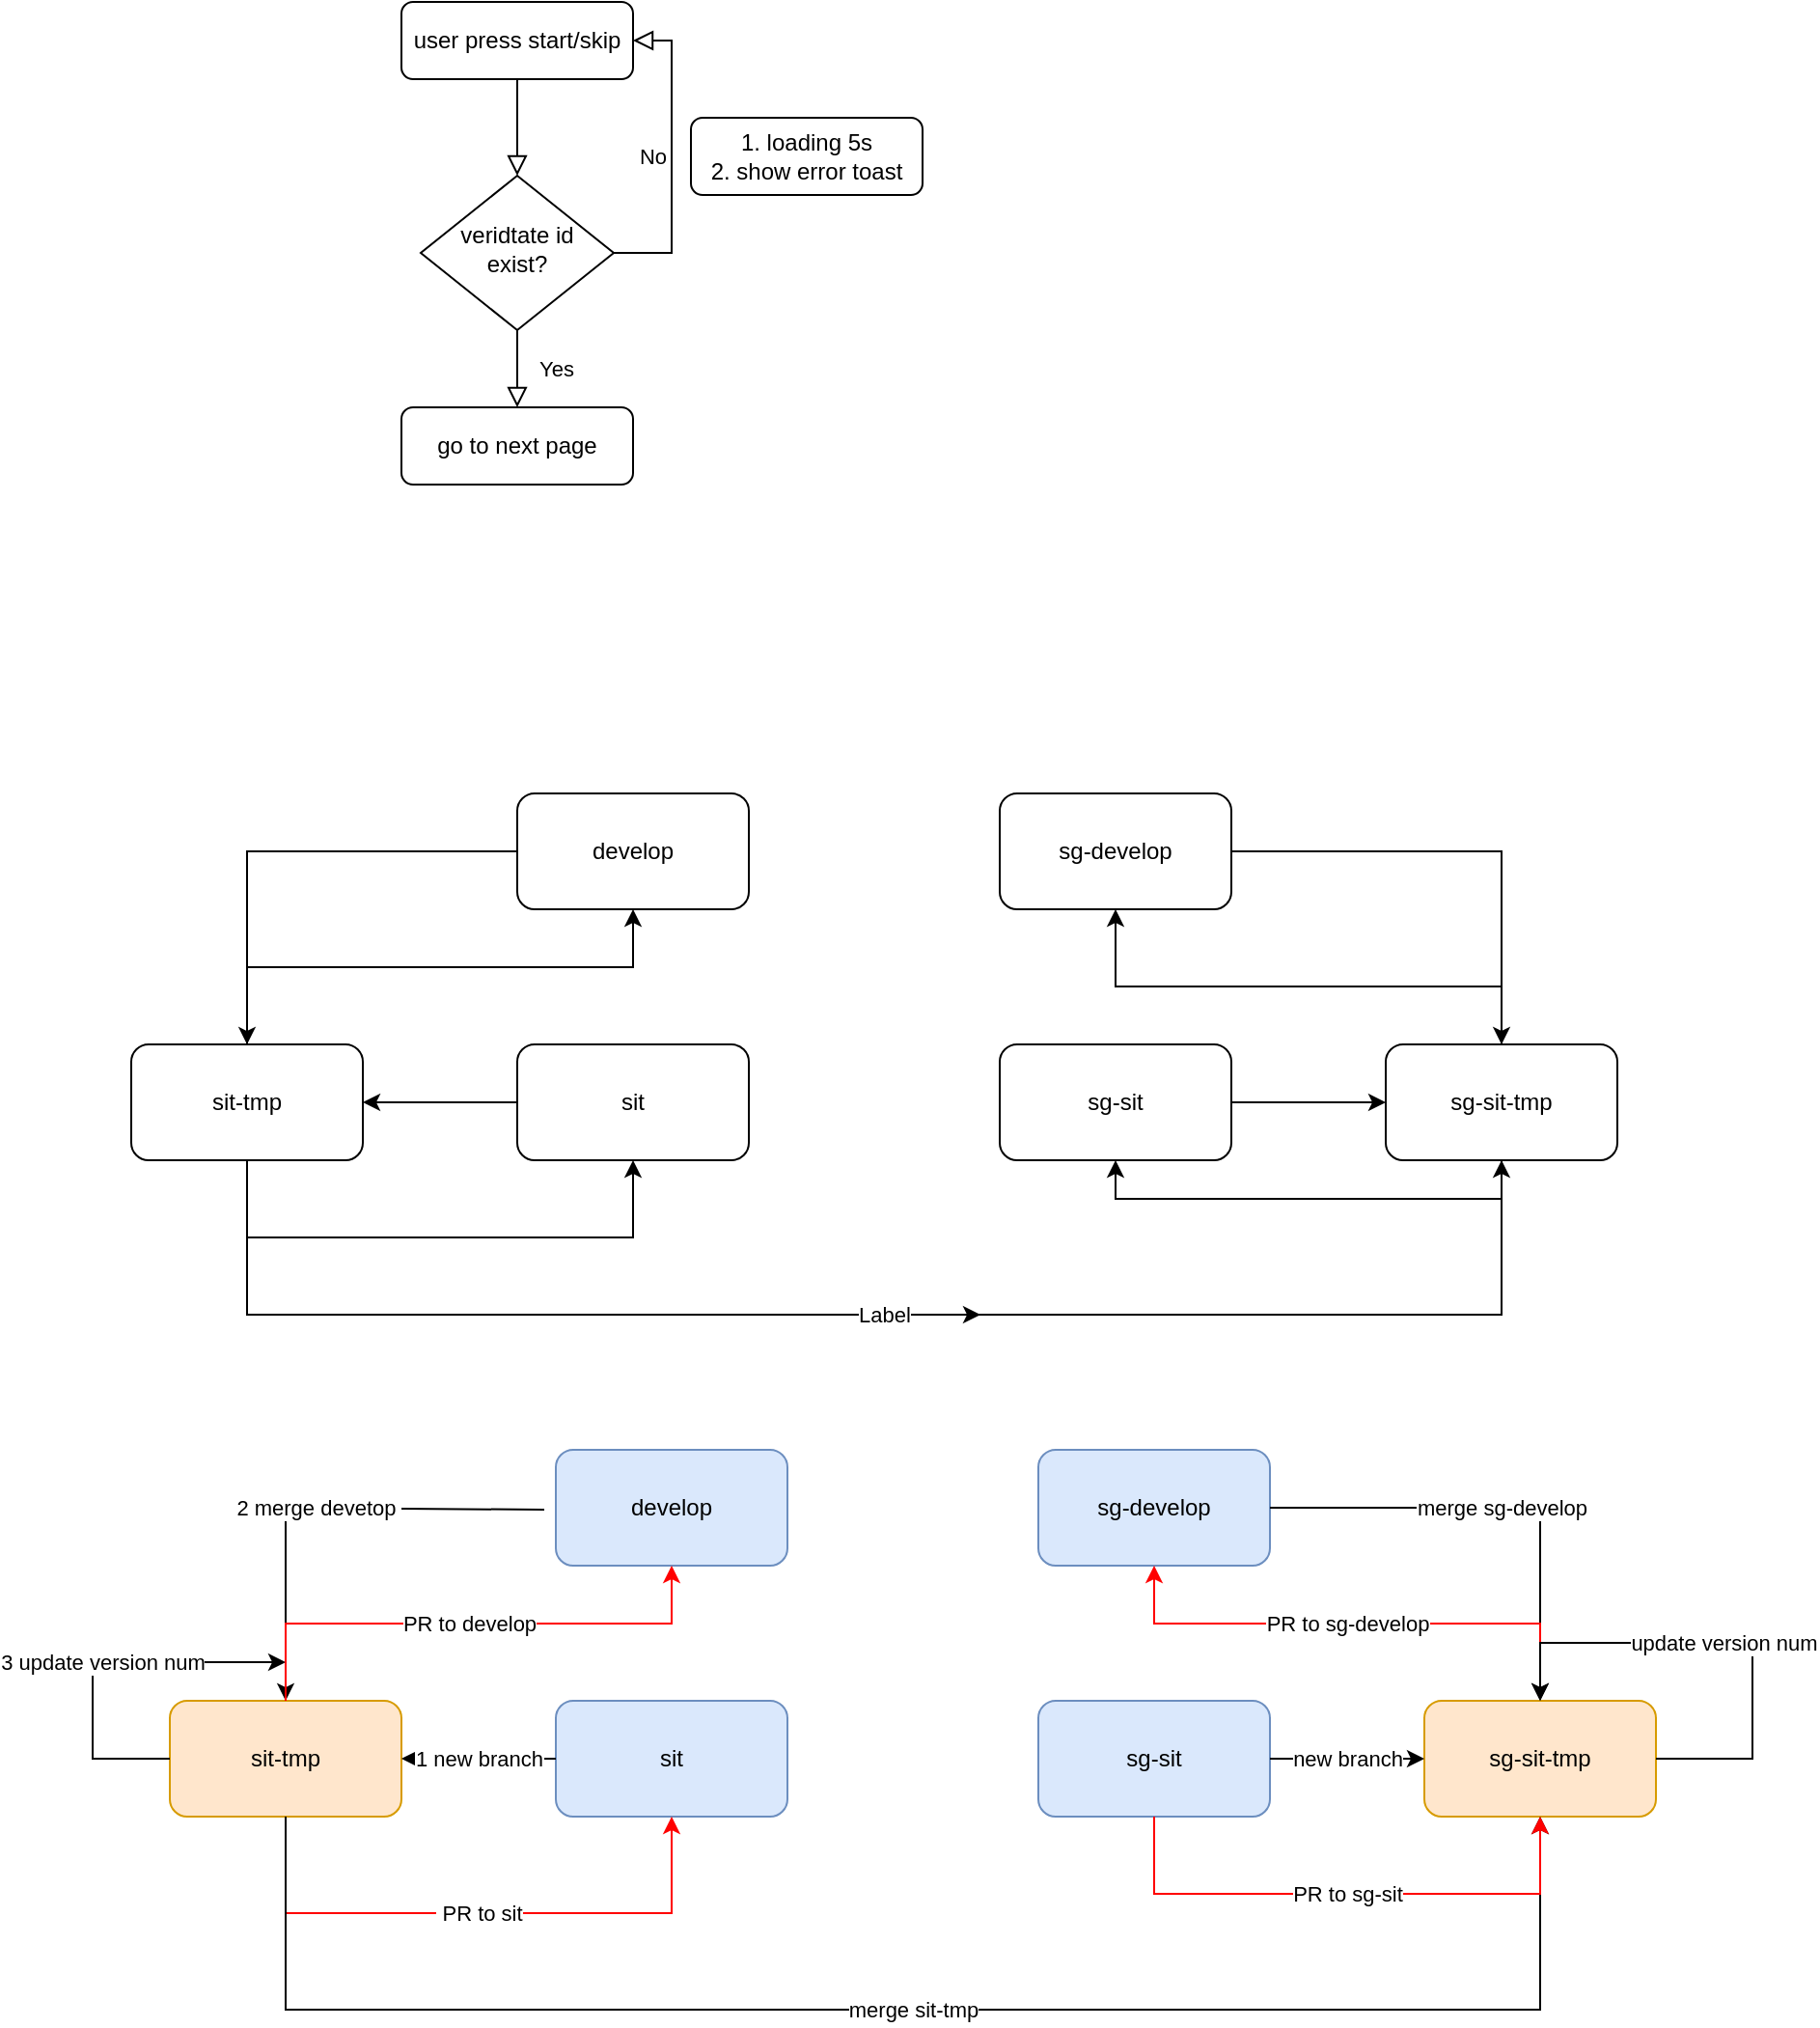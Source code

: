 <mxfile version="21.3.8" type="github">
  <diagram id="C5RBs43oDa-KdzZeNtuy" name="Page-1">
    <mxGraphModel dx="2772" dy="1131" grid="1" gridSize="10" guides="1" tooltips="1" connect="1" arrows="1" fold="1" page="1" pageScale="1" pageWidth="827" pageHeight="1169" math="0" shadow="0">
      <root>
        <mxCell id="WIyWlLk6GJQsqaUBKTNV-0" />
        <mxCell id="WIyWlLk6GJQsqaUBKTNV-1" parent="WIyWlLk6GJQsqaUBKTNV-0" />
        <mxCell id="WIyWlLk6GJQsqaUBKTNV-2" value="" style="rounded=0;html=1;jettySize=auto;orthogonalLoop=1;fontSize=11;endArrow=block;endFill=0;endSize=8;strokeWidth=1;shadow=0;labelBackgroundColor=none;edgeStyle=orthogonalEdgeStyle;" parent="WIyWlLk6GJQsqaUBKTNV-1" source="WIyWlLk6GJQsqaUBKTNV-3" target="WIyWlLk6GJQsqaUBKTNV-6" edge="1">
          <mxGeometry relative="1" as="geometry" />
        </mxCell>
        <mxCell id="WIyWlLk6GJQsqaUBKTNV-3" value="user press start/skip" style="rounded=1;whiteSpace=wrap;html=1;fontSize=12;glass=0;strokeWidth=1;shadow=0;" parent="WIyWlLk6GJQsqaUBKTNV-1" vertex="1">
          <mxGeometry x="160" y="80" width="120" height="40" as="geometry" />
        </mxCell>
        <mxCell id="WIyWlLk6GJQsqaUBKTNV-4" value="Yes" style="rounded=0;html=1;jettySize=auto;orthogonalLoop=1;fontSize=11;endArrow=block;endFill=0;endSize=8;strokeWidth=1;shadow=0;labelBackgroundColor=none;edgeStyle=orthogonalEdgeStyle;" parent="WIyWlLk6GJQsqaUBKTNV-1" edge="1">
          <mxGeometry y="20" relative="1" as="geometry">
            <mxPoint as="offset" />
            <mxPoint x="220" y="250" as="sourcePoint" />
            <mxPoint x="220" y="290" as="targetPoint" />
            <Array as="points">
              <mxPoint x="220" y="270" />
              <mxPoint x="220" y="270" />
            </Array>
          </mxGeometry>
        </mxCell>
        <mxCell id="WIyWlLk6GJQsqaUBKTNV-5" value="No" style="edgeStyle=orthogonalEdgeStyle;rounded=0;html=1;jettySize=auto;orthogonalLoop=1;fontSize=11;endArrow=block;endFill=0;endSize=8;strokeWidth=1;shadow=0;labelBackgroundColor=none;entryX=1;entryY=0.5;entryDx=0;entryDy=0;" parent="WIyWlLk6GJQsqaUBKTNV-1" source="WIyWlLk6GJQsqaUBKTNV-6" target="WIyWlLk6GJQsqaUBKTNV-3" edge="1">
          <mxGeometry y="10" relative="1" as="geometry">
            <mxPoint as="offset" />
            <mxPoint x="330" y="90" as="targetPoint" />
            <Array as="points">
              <mxPoint x="300" y="210" />
              <mxPoint x="300" y="100" />
            </Array>
          </mxGeometry>
        </mxCell>
        <mxCell id="WIyWlLk6GJQsqaUBKTNV-6" value="veridtate id exist?" style="rhombus;whiteSpace=wrap;html=1;shadow=0;fontFamily=Helvetica;fontSize=12;align=center;strokeWidth=1;spacing=6;spacingTop=-4;" parent="WIyWlLk6GJQsqaUBKTNV-1" vertex="1">
          <mxGeometry x="170" y="170" width="100" height="80" as="geometry" />
        </mxCell>
        <mxCell id="WIyWlLk6GJQsqaUBKTNV-7" value="1. loading 5s&lt;br&gt;2. show error toast" style="rounded=1;whiteSpace=wrap;html=1;fontSize=12;glass=0;strokeWidth=1;shadow=0;" parent="WIyWlLk6GJQsqaUBKTNV-1" vertex="1">
          <mxGeometry x="310" y="140" width="120" height="40" as="geometry" />
        </mxCell>
        <mxCell id="WIyWlLk6GJQsqaUBKTNV-11" value="go to next page" style="rounded=1;whiteSpace=wrap;html=1;fontSize=12;glass=0;strokeWidth=1;shadow=0;" parent="WIyWlLk6GJQsqaUBKTNV-1" vertex="1">
          <mxGeometry x="160" y="290" width="120" height="40" as="geometry" />
        </mxCell>
        <mxCell id="10_Lg96hf6qFXdTvXQzm-7" style="edgeStyle=orthogonalEdgeStyle;rounded=0;orthogonalLoop=1;jettySize=auto;html=1;entryX=0.5;entryY=0;entryDx=0;entryDy=0;" edge="1" parent="WIyWlLk6GJQsqaUBKTNV-1" source="10_Lg96hf6qFXdTvXQzm-0" target="10_Lg96hf6qFXdTvXQzm-4">
          <mxGeometry relative="1" as="geometry" />
        </mxCell>
        <mxCell id="10_Lg96hf6qFXdTvXQzm-0" value="develop" style="rounded=1;whiteSpace=wrap;html=1;" vertex="1" parent="WIyWlLk6GJQsqaUBKTNV-1">
          <mxGeometry x="220" y="490" width="120" height="60" as="geometry" />
        </mxCell>
        <mxCell id="10_Lg96hf6qFXdTvXQzm-5" value="" style="edgeStyle=orthogonalEdgeStyle;rounded=0;orthogonalLoop=1;jettySize=auto;html=1;" edge="1" parent="WIyWlLk6GJQsqaUBKTNV-1" source="10_Lg96hf6qFXdTvXQzm-1" target="10_Lg96hf6qFXdTvXQzm-4">
          <mxGeometry relative="1" as="geometry" />
        </mxCell>
        <mxCell id="10_Lg96hf6qFXdTvXQzm-1" value="sit" style="rounded=1;whiteSpace=wrap;html=1;" vertex="1" parent="WIyWlLk6GJQsqaUBKTNV-1">
          <mxGeometry x="220" y="620" width="120" height="60" as="geometry" />
        </mxCell>
        <mxCell id="10_Lg96hf6qFXdTvXQzm-13" style="edgeStyle=orthogonalEdgeStyle;rounded=0;orthogonalLoop=1;jettySize=auto;html=1;entryX=0.5;entryY=0;entryDx=0;entryDy=0;" edge="1" parent="WIyWlLk6GJQsqaUBKTNV-1" source="10_Lg96hf6qFXdTvXQzm-2" target="10_Lg96hf6qFXdTvXQzm-11">
          <mxGeometry relative="1" as="geometry" />
        </mxCell>
        <mxCell id="10_Lg96hf6qFXdTvXQzm-2" value="sg-develop" style="rounded=1;whiteSpace=wrap;html=1;" vertex="1" parent="WIyWlLk6GJQsqaUBKTNV-1">
          <mxGeometry x="470" y="490" width="120" height="60" as="geometry" />
        </mxCell>
        <mxCell id="10_Lg96hf6qFXdTvXQzm-12" value="" style="edgeStyle=orthogonalEdgeStyle;rounded=0;orthogonalLoop=1;jettySize=auto;html=1;" edge="1" parent="WIyWlLk6GJQsqaUBKTNV-1" source="10_Lg96hf6qFXdTvXQzm-3" target="10_Lg96hf6qFXdTvXQzm-11">
          <mxGeometry relative="1" as="geometry" />
        </mxCell>
        <mxCell id="10_Lg96hf6qFXdTvXQzm-3" value="sg-sit" style="rounded=1;whiteSpace=wrap;html=1;" vertex="1" parent="WIyWlLk6GJQsqaUBKTNV-1">
          <mxGeometry x="470" y="620" width="120" height="60" as="geometry" />
        </mxCell>
        <mxCell id="10_Lg96hf6qFXdTvXQzm-8" style="edgeStyle=orthogonalEdgeStyle;rounded=0;orthogonalLoop=1;jettySize=auto;html=1;entryX=0.5;entryY=1;entryDx=0;entryDy=0;" edge="1" parent="WIyWlLk6GJQsqaUBKTNV-1" source="10_Lg96hf6qFXdTvXQzm-4" target="10_Lg96hf6qFXdTvXQzm-0">
          <mxGeometry relative="1" as="geometry">
            <Array as="points">
              <mxPoint x="80" y="580" />
              <mxPoint x="280" y="580" />
            </Array>
          </mxGeometry>
        </mxCell>
        <mxCell id="10_Lg96hf6qFXdTvXQzm-9" style="edgeStyle=orthogonalEdgeStyle;rounded=0;orthogonalLoop=1;jettySize=auto;html=1;entryX=0.5;entryY=1;entryDx=0;entryDy=0;" edge="1" parent="WIyWlLk6GJQsqaUBKTNV-1" source="10_Lg96hf6qFXdTvXQzm-4" target="10_Lg96hf6qFXdTvXQzm-1">
          <mxGeometry relative="1" as="geometry">
            <Array as="points">
              <mxPoint x="80" y="720" />
              <mxPoint x="280" y="720" />
            </Array>
          </mxGeometry>
        </mxCell>
        <mxCell id="10_Lg96hf6qFXdTvXQzm-14" style="edgeStyle=orthogonalEdgeStyle;rounded=0;orthogonalLoop=1;jettySize=auto;html=1;entryX=0.5;entryY=1;entryDx=0;entryDy=0;" edge="1" parent="WIyWlLk6GJQsqaUBKTNV-1" source="10_Lg96hf6qFXdTvXQzm-4" target="10_Lg96hf6qFXdTvXQzm-11">
          <mxGeometry relative="1" as="geometry">
            <Array as="points">
              <mxPoint x="80" y="760" />
              <mxPoint x="730" y="760" />
            </Array>
          </mxGeometry>
        </mxCell>
        <mxCell id="10_Lg96hf6qFXdTvXQzm-4" value="sit-tmp" style="rounded=1;whiteSpace=wrap;html=1;" vertex="1" parent="WIyWlLk6GJQsqaUBKTNV-1">
          <mxGeometry x="20" y="620" width="120" height="60" as="geometry" />
        </mxCell>
        <mxCell id="10_Lg96hf6qFXdTvXQzm-15" style="edgeStyle=orthogonalEdgeStyle;rounded=0;orthogonalLoop=1;jettySize=auto;html=1;entryX=0.5;entryY=1;entryDx=0;entryDy=0;" edge="1" parent="WIyWlLk6GJQsqaUBKTNV-1" source="10_Lg96hf6qFXdTvXQzm-11" target="10_Lg96hf6qFXdTvXQzm-3">
          <mxGeometry relative="1" as="geometry">
            <Array as="points">
              <mxPoint x="730" y="700" />
              <mxPoint x="530" y="700" />
            </Array>
          </mxGeometry>
        </mxCell>
        <mxCell id="10_Lg96hf6qFXdTvXQzm-16" style="edgeStyle=orthogonalEdgeStyle;rounded=0;orthogonalLoop=1;jettySize=auto;html=1;entryX=0.5;entryY=1;entryDx=0;entryDy=0;" edge="1" parent="WIyWlLk6GJQsqaUBKTNV-1" source="10_Lg96hf6qFXdTvXQzm-11" target="10_Lg96hf6qFXdTvXQzm-2">
          <mxGeometry relative="1" as="geometry">
            <Array as="points">
              <mxPoint x="730" y="590" />
              <mxPoint x="530" y="590" />
            </Array>
          </mxGeometry>
        </mxCell>
        <mxCell id="10_Lg96hf6qFXdTvXQzm-11" value="sg-sit-tmp" style="rounded=1;whiteSpace=wrap;html=1;" vertex="1" parent="WIyWlLk6GJQsqaUBKTNV-1">
          <mxGeometry x="670" y="620" width="120" height="60" as="geometry" />
        </mxCell>
        <mxCell id="10_Lg96hf6qFXdTvXQzm-22" value="" style="endArrow=classic;html=1;rounded=0;" edge="1" parent="WIyWlLk6GJQsqaUBKTNV-1">
          <mxGeometry relative="1" as="geometry">
            <mxPoint x="360" y="760" as="sourcePoint" />
            <mxPoint x="460" y="760" as="targetPoint" />
          </mxGeometry>
        </mxCell>
        <mxCell id="10_Lg96hf6qFXdTvXQzm-23" value="Label" style="edgeLabel;resizable=0;html=1;align=center;verticalAlign=middle;" connectable="0" vertex="1" parent="10_Lg96hf6qFXdTvXQzm-22">
          <mxGeometry relative="1" as="geometry" />
        </mxCell>
        <mxCell id="10_Lg96hf6qFXdTvXQzm-44" value="develop" style="rounded=1;whiteSpace=wrap;html=1;fillColor=#dae8fc;strokeColor=#6c8ebf;" vertex="1" parent="WIyWlLk6GJQsqaUBKTNV-1">
          <mxGeometry x="240" y="830" width="120" height="60" as="geometry" />
        </mxCell>
        <mxCell id="10_Lg96hf6qFXdTvXQzm-46" value="sit" style="rounded=1;whiteSpace=wrap;html=1;fillColor=#dae8fc;strokeColor=#6c8ebf;" vertex="1" parent="WIyWlLk6GJQsqaUBKTNV-1">
          <mxGeometry x="240" y="960" width="120" height="60" as="geometry" />
        </mxCell>
        <mxCell id="10_Lg96hf6qFXdTvXQzm-48" value="sg-develop" style="rounded=1;whiteSpace=wrap;html=1;fillColor=#dae8fc;strokeColor=#6c8ebf;" vertex="1" parent="WIyWlLk6GJQsqaUBKTNV-1">
          <mxGeometry x="490" y="830" width="120" height="60" as="geometry" />
        </mxCell>
        <mxCell id="10_Lg96hf6qFXdTvXQzm-50" value="sg-sit" style="rounded=1;whiteSpace=wrap;html=1;fillColor=#dae8fc;strokeColor=#6c8ebf;" vertex="1" parent="WIyWlLk6GJQsqaUBKTNV-1">
          <mxGeometry x="490" y="960" width="120" height="60" as="geometry" />
        </mxCell>
        <mxCell id="10_Lg96hf6qFXdTvXQzm-54" value="sit-tmp" style="rounded=1;whiteSpace=wrap;html=1;fillColor=#ffe6cc;strokeColor=#d79b00;" vertex="1" parent="WIyWlLk6GJQsqaUBKTNV-1">
          <mxGeometry x="40" y="960" width="120" height="60" as="geometry" />
        </mxCell>
        <mxCell id="10_Lg96hf6qFXdTvXQzm-57" value="sg-sit-tmp" style="rounded=1;whiteSpace=wrap;html=1;fillColor=#ffe6cc;strokeColor=#d79b00;" vertex="1" parent="WIyWlLk6GJQsqaUBKTNV-1">
          <mxGeometry x="690" y="960" width="120" height="60" as="geometry" />
        </mxCell>
        <mxCell id="10_Lg96hf6qFXdTvXQzm-61" value="" style="endArrow=classic;html=1;rounded=0;entryX=1;entryY=0.5;entryDx=0;entryDy=0;exitX=0;exitY=0.5;exitDx=0;exitDy=0;" edge="1" parent="WIyWlLk6GJQsqaUBKTNV-1" source="10_Lg96hf6qFXdTvXQzm-46" target="10_Lg96hf6qFXdTvXQzm-54">
          <mxGeometry relative="1" as="geometry">
            <mxPoint x="360" y="960" as="sourcePoint" />
            <mxPoint x="460" y="960" as="targetPoint" />
          </mxGeometry>
        </mxCell>
        <mxCell id="10_Lg96hf6qFXdTvXQzm-62" value="1 new branch" style="edgeLabel;resizable=0;html=1;align=center;verticalAlign=middle;" connectable="0" vertex="1" parent="10_Lg96hf6qFXdTvXQzm-61">
          <mxGeometry relative="1" as="geometry" />
        </mxCell>
        <mxCell id="10_Lg96hf6qFXdTvXQzm-63" value="" style="endArrow=classic;html=1;rounded=0;entryX=0.5;entryY=0;entryDx=0;entryDy=0;exitX=-0.05;exitY=0.517;exitDx=0;exitDy=0;exitPerimeter=0;" edge="1" parent="WIyWlLk6GJQsqaUBKTNV-1" source="10_Lg96hf6qFXdTvXQzm-44" target="10_Lg96hf6qFXdTvXQzm-54">
          <mxGeometry relative="1" as="geometry">
            <mxPoint x="360" y="960" as="sourcePoint" />
            <mxPoint x="460" y="960" as="targetPoint" />
            <Array as="points">
              <mxPoint x="100" y="860" />
            </Array>
          </mxGeometry>
        </mxCell>
        <mxCell id="10_Lg96hf6qFXdTvXQzm-64" value="2 merge devetop&amp;nbsp;" style="edgeLabel;resizable=0;html=1;align=center;verticalAlign=middle;" connectable="0" vertex="1" parent="10_Lg96hf6qFXdTvXQzm-63">
          <mxGeometry relative="1" as="geometry" />
        </mxCell>
        <mxCell id="10_Lg96hf6qFXdTvXQzm-65" value="" style="endArrow=classic;html=1;rounded=0;exitX=0;exitY=0.5;exitDx=0;exitDy=0;" edge="1" parent="WIyWlLk6GJQsqaUBKTNV-1" source="10_Lg96hf6qFXdTvXQzm-54">
          <mxGeometry relative="1" as="geometry">
            <mxPoint x="360" y="960" as="sourcePoint" />
            <mxPoint x="100" y="940" as="targetPoint" />
            <Array as="points">
              <mxPoint y="990" />
              <mxPoint y="940" />
            </Array>
          </mxGeometry>
        </mxCell>
        <mxCell id="10_Lg96hf6qFXdTvXQzm-66" value="3 update version num" style="edgeLabel;resizable=0;html=1;align=center;verticalAlign=middle;" connectable="0" vertex="1" parent="10_Lg96hf6qFXdTvXQzm-65">
          <mxGeometry relative="1" as="geometry" />
        </mxCell>
        <mxCell id="10_Lg96hf6qFXdTvXQzm-67" value="" style="endArrow=classic;html=1;rounded=0;exitX=0.5;exitY=1;exitDx=0;exitDy=0;entryX=0.5;entryY=1;entryDx=0;entryDy=0;strokeColor=#FF0000;" edge="1" parent="WIyWlLk6GJQsqaUBKTNV-1" source="10_Lg96hf6qFXdTvXQzm-54" target="10_Lg96hf6qFXdTvXQzm-46">
          <mxGeometry relative="1" as="geometry">
            <mxPoint x="360" y="960" as="sourcePoint" />
            <mxPoint x="460" y="960" as="targetPoint" />
            <Array as="points">
              <mxPoint x="100" y="1070" />
              <mxPoint x="200" y="1070" />
              <mxPoint x="300" y="1070" />
            </Array>
          </mxGeometry>
        </mxCell>
        <mxCell id="10_Lg96hf6qFXdTvXQzm-68" value="&amp;nbsp;PR to sit" style="edgeLabel;resizable=0;html=1;align=center;verticalAlign=middle;" connectable="0" vertex="1" parent="10_Lg96hf6qFXdTvXQzm-67">
          <mxGeometry relative="1" as="geometry" />
        </mxCell>
        <mxCell id="10_Lg96hf6qFXdTvXQzm-69" value="" style="endArrow=classic;html=1;rounded=0;entryX=0.5;entryY=1;entryDx=0;entryDy=0;exitX=0.5;exitY=0;exitDx=0;exitDy=0;strokeColor=#FF0000;" edge="1" parent="WIyWlLk6GJQsqaUBKTNV-1" source="10_Lg96hf6qFXdTvXQzm-54" target="10_Lg96hf6qFXdTvXQzm-44">
          <mxGeometry relative="1" as="geometry">
            <mxPoint x="360" y="960" as="sourcePoint" />
            <mxPoint x="460" y="960" as="targetPoint" />
            <Array as="points">
              <mxPoint x="100" y="920" />
              <mxPoint x="300" y="920" />
            </Array>
          </mxGeometry>
        </mxCell>
        <mxCell id="10_Lg96hf6qFXdTvXQzm-70" value="PR to develop" style="edgeLabel;resizable=0;html=1;align=center;verticalAlign=middle;" connectable="0" vertex="1" parent="10_Lg96hf6qFXdTvXQzm-69">
          <mxGeometry relative="1" as="geometry" />
        </mxCell>
        <mxCell id="10_Lg96hf6qFXdTvXQzm-71" value="" style="endArrow=classic;html=1;rounded=0;exitX=0.5;exitY=1;exitDx=0;exitDy=0;entryX=0.5;entryY=1;entryDx=0;entryDy=0;" edge="1" parent="WIyWlLk6GJQsqaUBKTNV-1" source="10_Lg96hf6qFXdTvXQzm-54" target="10_Lg96hf6qFXdTvXQzm-57">
          <mxGeometry relative="1" as="geometry">
            <mxPoint x="360" y="960" as="sourcePoint" />
            <mxPoint x="460" y="960" as="targetPoint" />
            <Array as="points">
              <mxPoint x="100" y="1120" />
              <mxPoint x="420" y="1120" />
              <mxPoint x="750" y="1120" />
            </Array>
          </mxGeometry>
        </mxCell>
        <mxCell id="10_Lg96hf6qFXdTvXQzm-72" value="merge sit-tmp" style="edgeLabel;resizable=0;html=1;align=center;verticalAlign=middle;" connectable="0" vertex="1" parent="10_Lg96hf6qFXdTvXQzm-71">
          <mxGeometry relative="1" as="geometry" />
        </mxCell>
        <mxCell id="10_Lg96hf6qFXdTvXQzm-73" value="" style="endArrow=classic;html=1;rounded=0;entryX=0;entryY=0.5;entryDx=0;entryDy=0;exitX=1;exitY=0.5;exitDx=0;exitDy=0;" edge="1" parent="WIyWlLk6GJQsqaUBKTNV-1" source="10_Lg96hf6qFXdTvXQzm-50" target="10_Lg96hf6qFXdTvXQzm-57">
          <mxGeometry relative="1" as="geometry">
            <mxPoint x="360" y="960" as="sourcePoint" />
            <mxPoint x="460" y="960" as="targetPoint" />
          </mxGeometry>
        </mxCell>
        <mxCell id="10_Lg96hf6qFXdTvXQzm-74" value="new branch" style="edgeLabel;resizable=0;html=1;align=center;verticalAlign=middle;" connectable="0" vertex="1" parent="10_Lg96hf6qFXdTvXQzm-73">
          <mxGeometry relative="1" as="geometry" />
        </mxCell>
        <mxCell id="10_Lg96hf6qFXdTvXQzm-75" value="" style="endArrow=classic;html=1;rounded=0;exitX=1;exitY=0.5;exitDx=0;exitDy=0;" edge="1" parent="WIyWlLk6GJQsqaUBKTNV-1" source="10_Lg96hf6qFXdTvXQzm-48">
          <mxGeometry relative="1" as="geometry">
            <mxPoint x="360" y="960" as="sourcePoint" />
            <mxPoint x="750" y="960" as="targetPoint" />
            <Array as="points">
              <mxPoint x="750" y="860" />
            </Array>
          </mxGeometry>
        </mxCell>
        <mxCell id="10_Lg96hf6qFXdTvXQzm-76" value="merge sg-develop" style="edgeLabel;resizable=0;html=1;align=center;verticalAlign=middle;" connectable="0" vertex="1" parent="10_Lg96hf6qFXdTvXQzm-75">
          <mxGeometry relative="1" as="geometry" />
        </mxCell>
        <mxCell id="10_Lg96hf6qFXdTvXQzm-77" value="" style="endArrow=classic;html=1;rounded=0;entryX=0.5;entryY=1;entryDx=0;entryDy=0;strokeColor=#FF0000;" edge="1" parent="WIyWlLk6GJQsqaUBKTNV-1" target="10_Lg96hf6qFXdTvXQzm-48">
          <mxGeometry relative="1" as="geometry">
            <mxPoint x="750" y="950" as="sourcePoint" />
            <mxPoint x="460" y="970" as="targetPoint" />
            <Array as="points">
              <mxPoint x="750" y="920" />
              <mxPoint x="550" y="920" />
            </Array>
          </mxGeometry>
        </mxCell>
        <mxCell id="10_Lg96hf6qFXdTvXQzm-78" value="PR to sg-develop" style="edgeLabel;resizable=0;html=1;align=center;verticalAlign=middle;" connectable="0" vertex="1" parent="10_Lg96hf6qFXdTvXQzm-77">
          <mxGeometry relative="1" as="geometry" />
        </mxCell>
        <mxCell id="10_Lg96hf6qFXdTvXQzm-79" value="" style="endArrow=classic;html=1;rounded=0;entryX=0.5;entryY=1;entryDx=0;entryDy=0;exitX=0.5;exitY=1;exitDx=0;exitDy=0;strokeColor=#FF0000;" edge="1" parent="WIyWlLk6GJQsqaUBKTNV-1" source="10_Lg96hf6qFXdTvXQzm-50" target="10_Lg96hf6qFXdTvXQzm-57">
          <mxGeometry relative="1" as="geometry">
            <mxPoint x="360" y="970" as="sourcePoint" />
            <mxPoint x="460" y="970" as="targetPoint" />
            <Array as="points">
              <mxPoint x="550" y="1060" />
              <mxPoint x="650" y="1060" />
              <mxPoint x="750" y="1060" />
            </Array>
          </mxGeometry>
        </mxCell>
        <mxCell id="10_Lg96hf6qFXdTvXQzm-80" value="PR to sg-sit" style="edgeLabel;resizable=0;html=1;align=center;verticalAlign=middle;" connectable="0" vertex="1" parent="10_Lg96hf6qFXdTvXQzm-79">
          <mxGeometry relative="1" as="geometry" />
        </mxCell>
        <mxCell id="10_Lg96hf6qFXdTvXQzm-81" value="" style="endArrow=classic;html=1;rounded=0;entryX=0.5;entryY=0;entryDx=0;entryDy=0;exitX=1;exitY=0.5;exitDx=0;exitDy=0;" edge="1" parent="WIyWlLk6GJQsqaUBKTNV-1" source="10_Lg96hf6qFXdTvXQzm-57" target="10_Lg96hf6qFXdTvXQzm-57">
          <mxGeometry relative="1" as="geometry">
            <mxPoint x="360" y="1020" as="sourcePoint" />
            <mxPoint x="460" y="1020" as="targetPoint" />
            <Array as="points">
              <mxPoint x="860" y="990" />
              <mxPoint x="860" y="930" />
              <mxPoint x="750" y="930" />
            </Array>
          </mxGeometry>
        </mxCell>
        <mxCell id="10_Lg96hf6qFXdTvXQzm-82" value="update version num" style="edgeLabel;resizable=0;html=1;align=center;verticalAlign=middle;" connectable="0" vertex="1" parent="10_Lg96hf6qFXdTvXQzm-81">
          <mxGeometry relative="1" as="geometry" />
        </mxCell>
      </root>
    </mxGraphModel>
  </diagram>
</mxfile>
